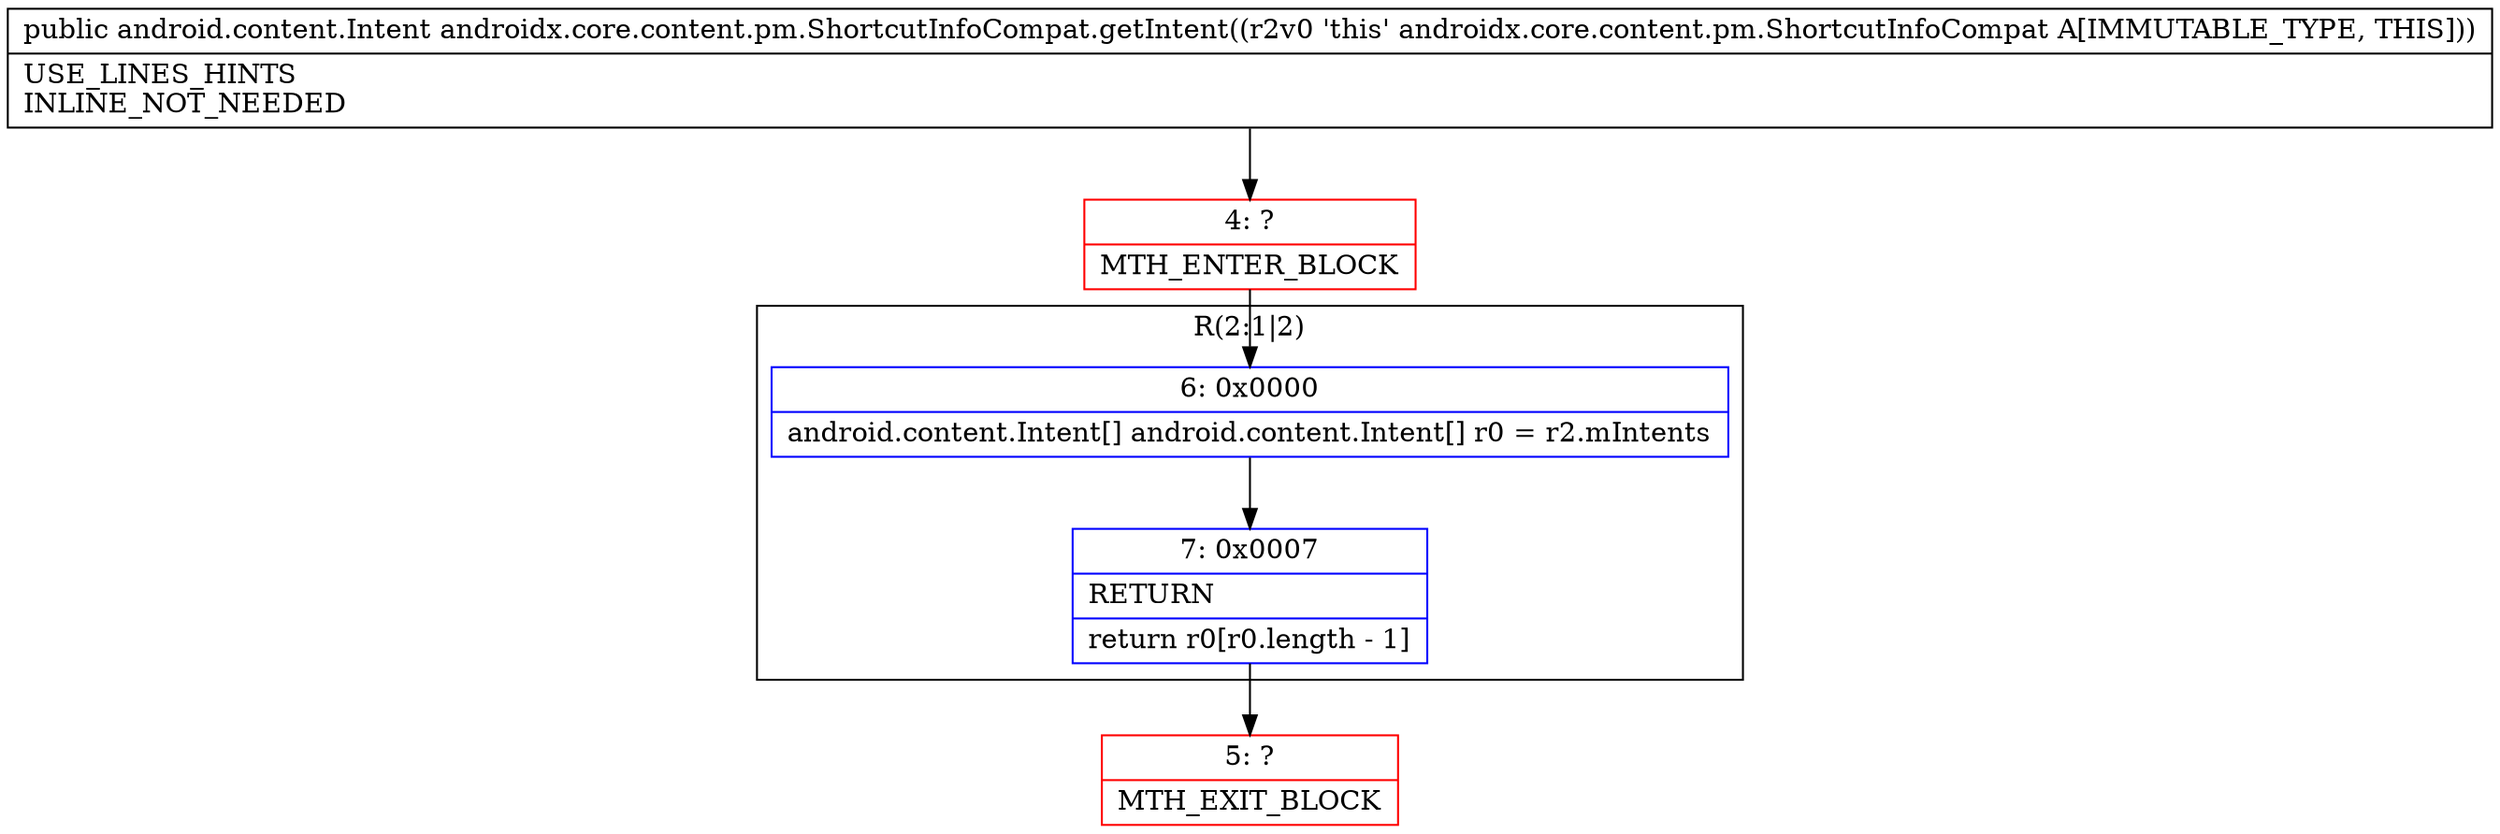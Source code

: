 digraph "CFG forandroidx.core.content.pm.ShortcutInfoCompat.getIntent()Landroid\/content\/Intent;" {
subgraph cluster_Region_1501012599 {
label = "R(2:1|2)";
node [shape=record,color=blue];
Node_6 [shape=record,label="{6\:\ 0x0000|android.content.Intent[] android.content.Intent[] r0 = r2.mIntents\l}"];
Node_7 [shape=record,label="{7\:\ 0x0007|RETURN\l|return r0[r0.length \- 1]\l}"];
}
Node_4 [shape=record,color=red,label="{4\:\ ?|MTH_ENTER_BLOCK\l}"];
Node_5 [shape=record,color=red,label="{5\:\ ?|MTH_EXIT_BLOCK\l}"];
MethodNode[shape=record,label="{public android.content.Intent androidx.core.content.pm.ShortcutInfoCompat.getIntent((r2v0 'this' androidx.core.content.pm.ShortcutInfoCompat A[IMMUTABLE_TYPE, THIS]))  | USE_LINES_HINTS\lINLINE_NOT_NEEDED\l}"];
MethodNode -> Node_4;Node_6 -> Node_7;
Node_7 -> Node_5;
Node_4 -> Node_6;
}

